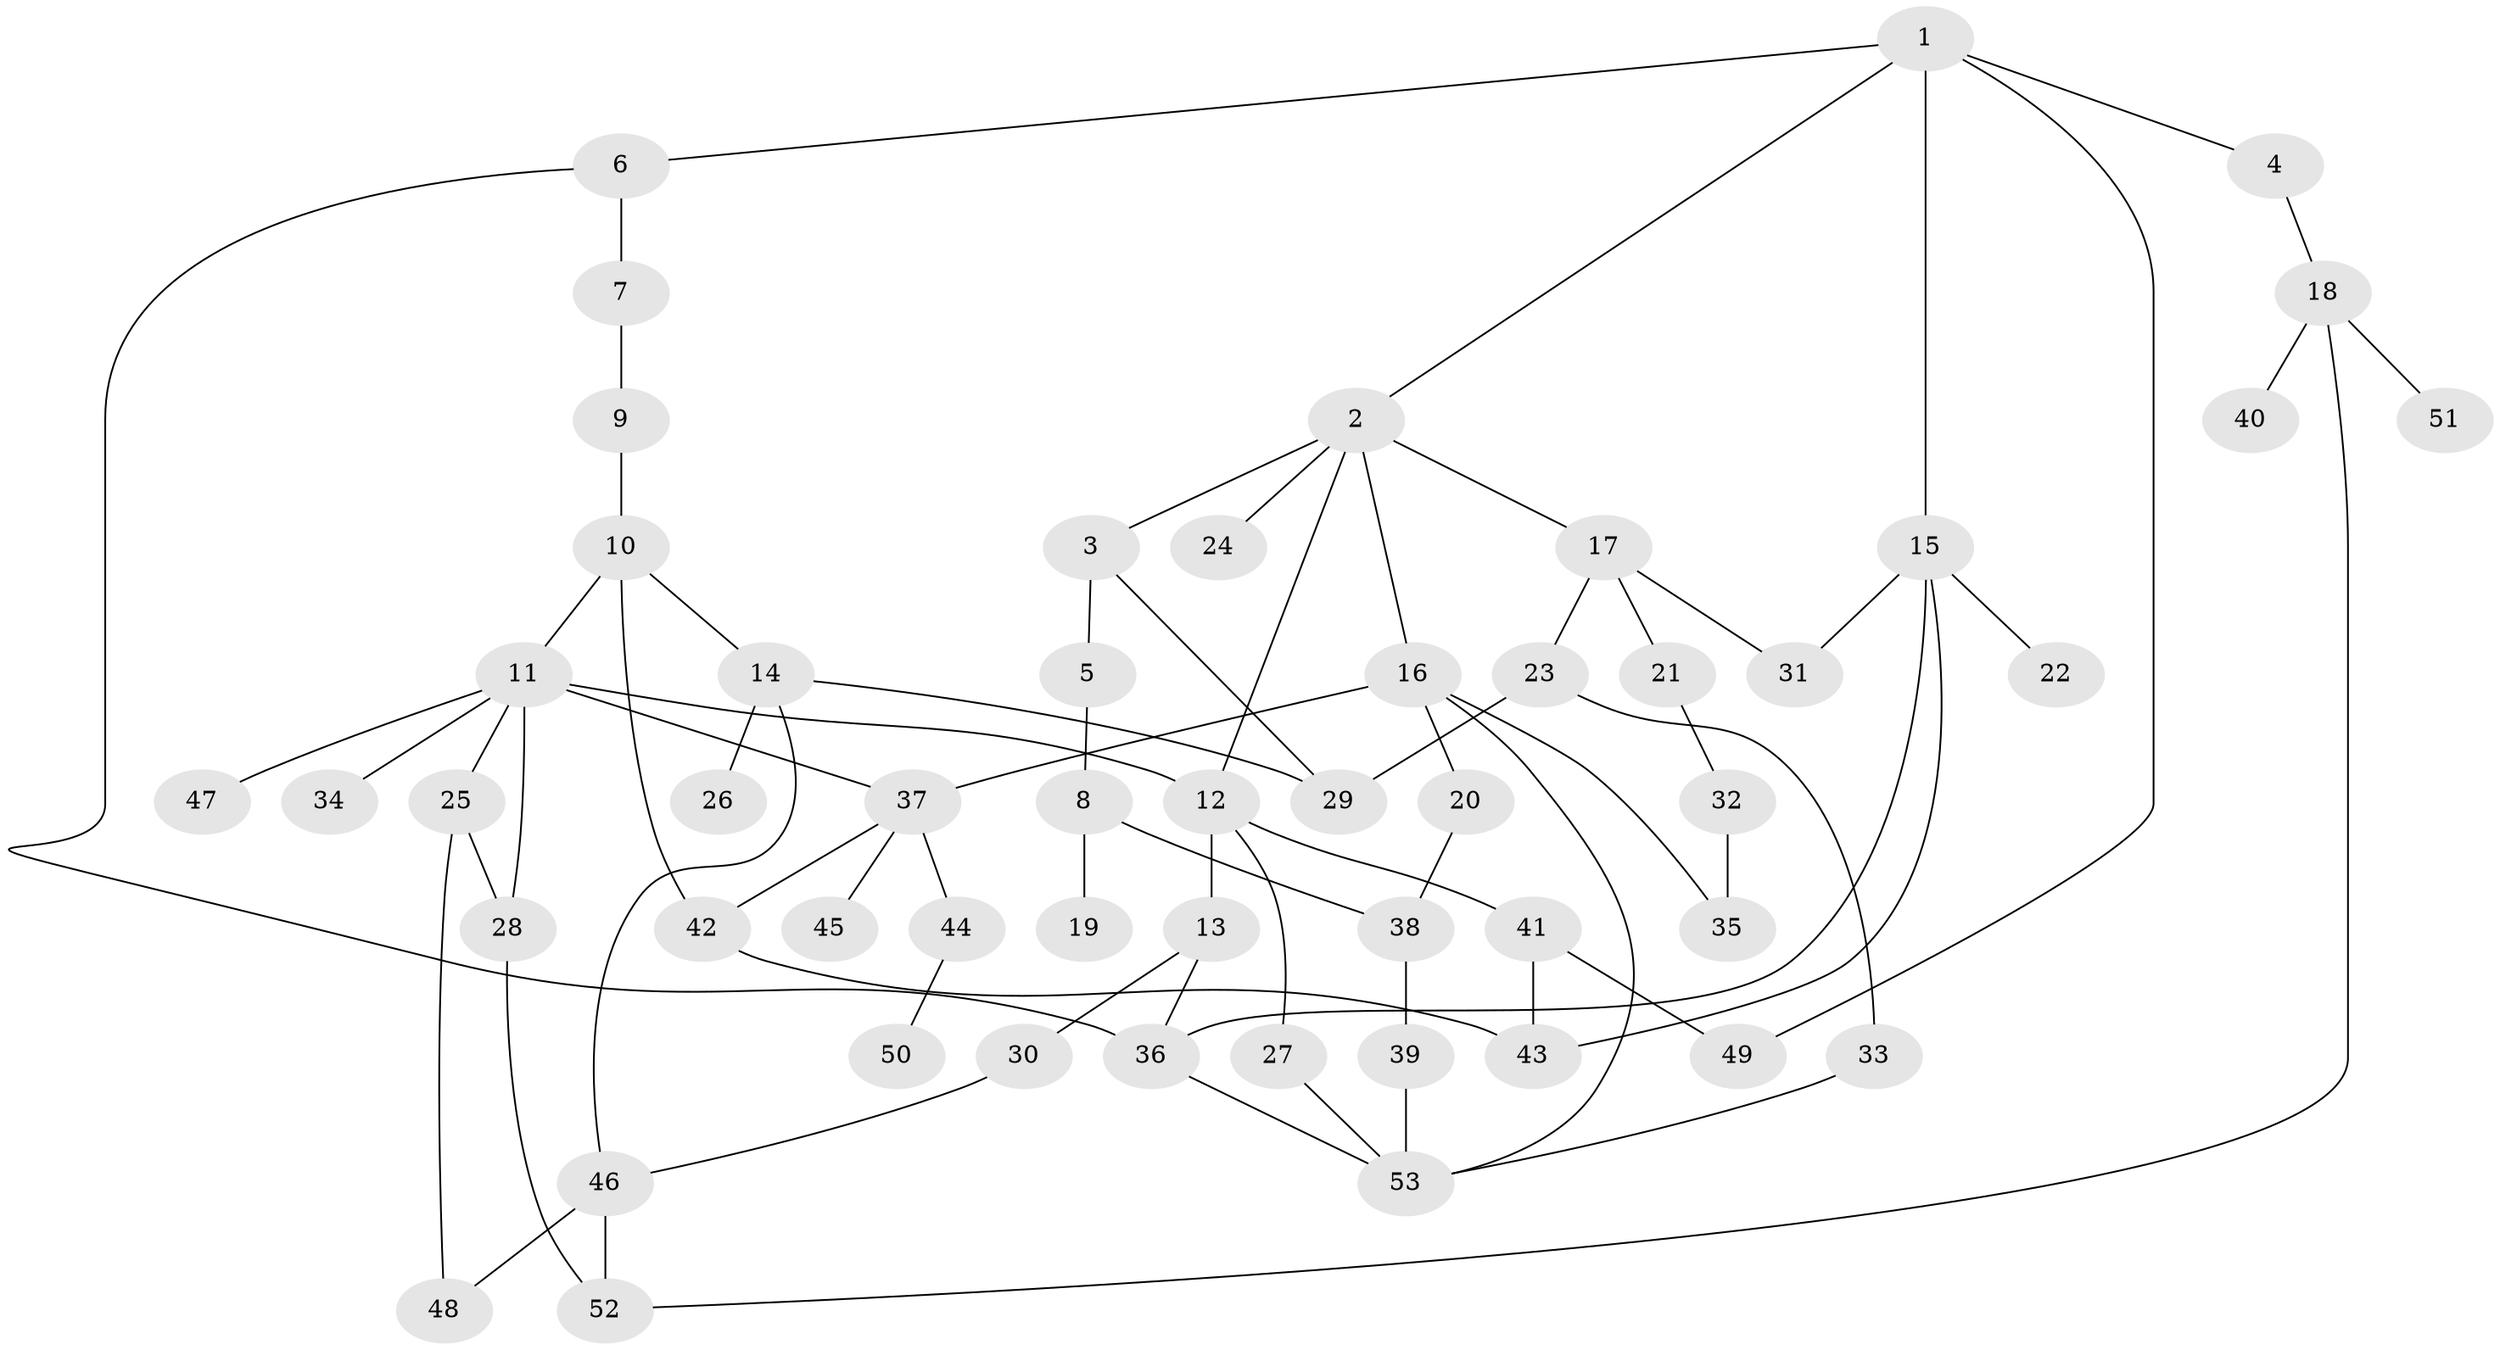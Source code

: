 // Generated by graph-tools (version 1.1) at 2025/13/03/09/25 04:13:30]
// undirected, 53 vertices, 74 edges
graph export_dot {
graph [start="1"]
  node [color=gray90,style=filled];
  1;
  2;
  3;
  4;
  5;
  6;
  7;
  8;
  9;
  10;
  11;
  12;
  13;
  14;
  15;
  16;
  17;
  18;
  19;
  20;
  21;
  22;
  23;
  24;
  25;
  26;
  27;
  28;
  29;
  30;
  31;
  32;
  33;
  34;
  35;
  36;
  37;
  38;
  39;
  40;
  41;
  42;
  43;
  44;
  45;
  46;
  47;
  48;
  49;
  50;
  51;
  52;
  53;
  1 -- 2;
  1 -- 4;
  1 -- 6;
  1 -- 15;
  1 -- 49;
  2 -- 3;
  2 -- 16;
  2 -- 17;
  2 -- 24;
  2 -- 12;
  3 -- 5;
  3 -- 29;
  4 -- 18;
  5 -- 8;
  6 -- 7;
  6 -- 36;
  7 -- 9;
  8 -- 19;
  8 -- 38;
  9 -- 10;
  10 -- 11;
  10 -- 14;
  10 -- 42;
  11 -- 12;
  11 -- 25;
  11 -- 28;
  11 -- 34;
  11 -- 47;
  11 -- 37;
  12 -- 13;
  12 -- 27;
  12 -- 41;
  13 -- 30;
  13 -- 36;
  14 -- 26;
  14 -- 29;
  14 -- 46;
  15 -- 22;
  15 -- 31;
  15 -- 43;
  15 -- 36;
  16 -- 20;
  16 -- 37;
  16 -- 35;
  16 -- 53;
  17 -- 21;
  17 -- 23;
  17 -- 31;
  18 -- 40;
  18 -- 51;
  18 -- 52;
  20 -- 38;
  21 -- 32;
  23 -- 33;
  23 -- 29;
  25 -- 48;
  25 -- 28;
  27 -- 53;
  28 -- 52;
  30 -- 46;
  32 -- 35;
  33 -- 53;
  36 -- 53;
  37 -- 42;
  37 -- 44;
  37 -- 45;
  38 -- 39;
  39 -- 53;
  41 -- 49;
  41 -- 43;
  42 -- 43;
  44 -- 50;
  46 -- 48;
  46 -- 52;
}
